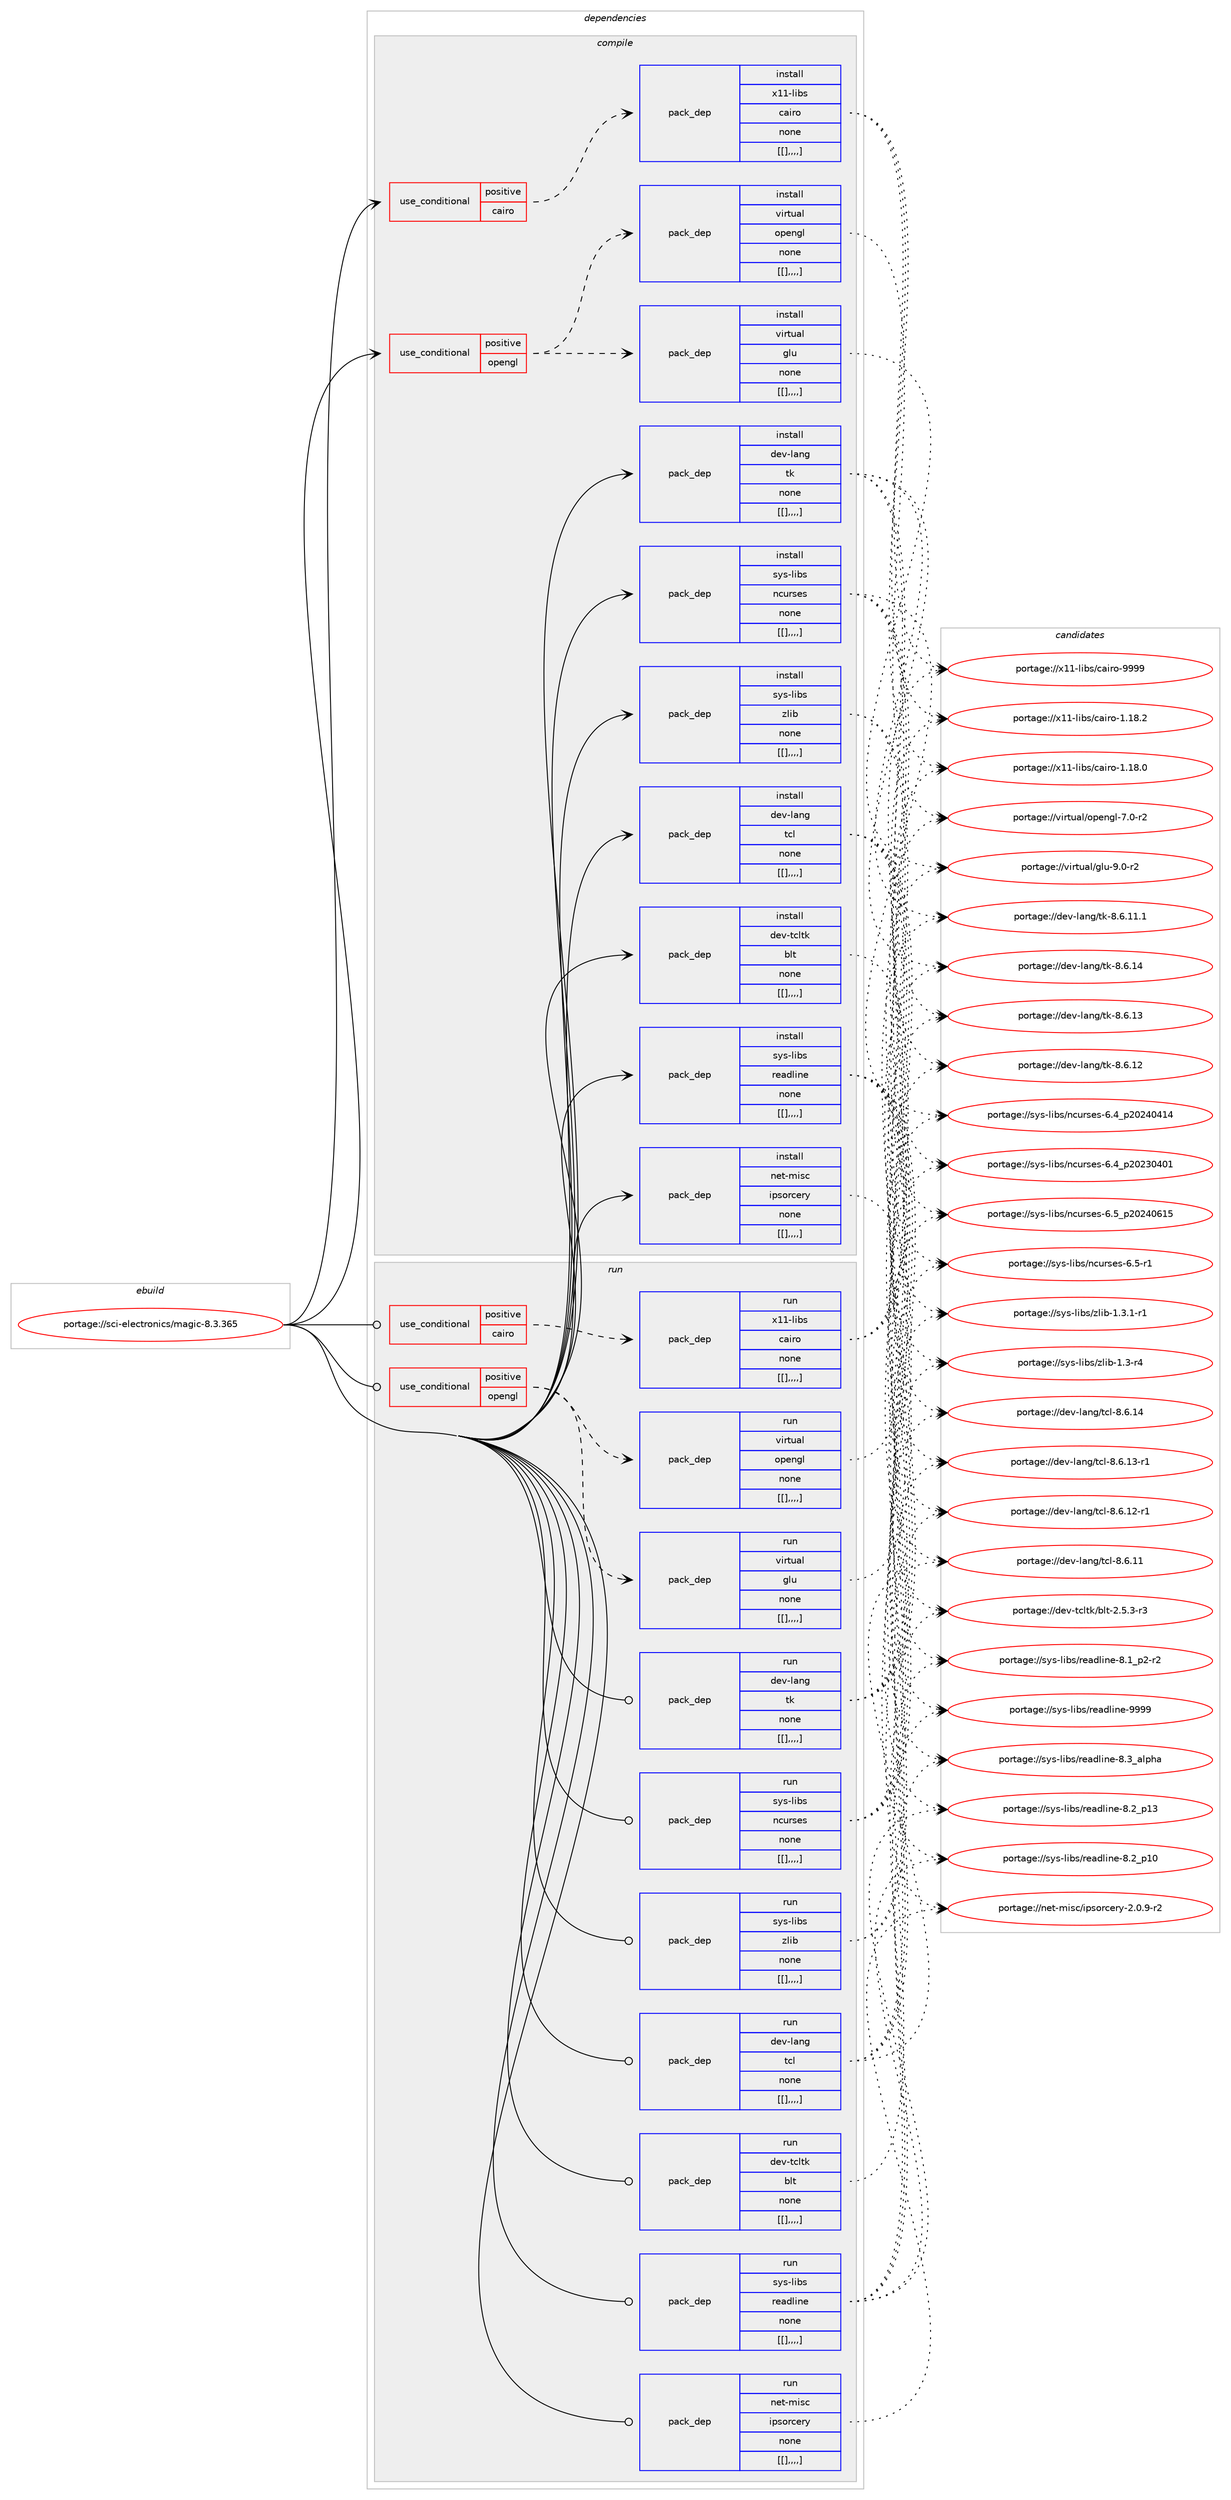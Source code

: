 digraph prolog {

# *************
# Graph options
# *************

newrank=true;
concentrate=true;
compound=true;
graph [rankdir=LR,fontname=Helvetica,fontsize=10,ranksep=1.5];#, ranksep=2.5, nodesep=0.2];
edge  [arrowhead=vee];
node  [fontname=Helvetica,fontsize=10];

# **********
# The ebuild
# **********

subgraph cluster_leftcol {
color=gray;
label=<<i>ebuild</i>>;
id [label="portage://sci-electronics/magic-8.3.365", color=red, width=4, href="../sci-electronics/magic-8.3.365.svg"];
}

# ****************
# The dependencies
# ****************

subgraph cluster_midcol {
color=gray;
label=<<i>dependencies</i>>;
subgraph cluster_compile {
fillcolor="#eeeeee";
style=filled;
label=<<i>compile</i>>;
subgraph cond108313 {
dependency411214 [label=<<TABLE BORDER="0" CELLBORDER="1" CELLSPACING="0" CELLPADDING="4"><TR><TD ROWSPAN="3" CELLPADDING="10">use_conditional</TD></TR><TR><TD>positive</TD></TR><TR><TD>cairo</TD></TR></TABLE>>, shape=none, color=red];
subgraph pack299931 {
dependency411215 [label=<<TABLE BORDER="0" CELLBORDER="1" CELLSPACING="0" CELLPADDING="4" WIDTH="220"><TR><TD ROWSPAN="6" CELLPADDING="30">pack_dep</TD></TR><TR><TD WIDTH="110">install</TD></TR><TR><TD>x11-libs</TD></TR><TR><TD>cairo</TD></TR><TR><TD>none</TD></TR><TR><TD>[[],,,,]</TD></TR></TABLE>>, shape=none, color=blue];
}
dependency411214:e -> dependency411215:w [weight=20,style="dashed",arrowhead="vee"];
}
id:e -> dependency411214:w [weight=20,style="solid",arrowhead="vee"];
subgraph cond108314 {
dependency411216 [label=<<TABLE BORDER="0" CELLBORDER="1" CELLSPACING="0" CELLPADDING="4"><TR><TD ROWSPAN="3" CELLPADDING="10">use_conditional</TD></TR><TR><TD>positive</TD></TR><TR><TD>opengl</TD></TR></TABLE>>, shape=none, color=red];
subgraph pack299932 {
dependency411217 [label=<<TABLE BORDER="0" CELLBORDER="1" CELLSPACING="0" CELLPADDING="4" WIDTH="220"><TR><TD ROWSPAN="6" CELLPADDING="30">pack_dep</TD></TR><TR><TD WIDTH="110">install</TD></TR><TR><TD>virtual</TD></TR><TR><TD>glu</TD></TR><TR><TD>none</TD></TR><TR><TD>[[],,,,]</TD></TR></TABLE>>, shape=none, color=blue];
}
dependency411216:e -> dependency411217:w [weight=20,style="dashed",arrowhead="vee"];
subgraph pack299933 {
dependency411218 [label=<<TABLE BORDER="0" CELLBORDER="1" CELLSPACING="0" CELLPADDING="4" WIDTH="220"><TR><TD ROWSPAN="6" CELLPADDING="30">pack_dep</TD></TR><TR><TD WIDTH="110">install</TD></TR><TR><TD>virtual</TD></TR><TR><TD>opengl</TD></TR><TR><TD>none</TD></TR><TR><TD>[[],,,,]</TD></TR></TABLE>>, shape=none, color=blue];
}
dependency411216:e -> dependency411218:w [weight=20,style="dashed",arrowhead="vee"];
}
id:e -> dependency411216:w [weight=20,style="solid",arrowhead="vee"];
subgraph pack299934 {
dependency411219 [label=<<TABLE BORDER="0" CELLBORDER="1" CELLSPACING="0" CELLPADDING="4" WIDTH="220"><TR><TD ROWSPAN="6" CELLPADDING="30">pack_dep</TD></TR><TR><TD WIDTH="110">install</TD></TR><TR><TD>dev-lang</TD></TR><TR><TD>tcl</TD></TR><TR><TD>none</TD></TR><TR><TD>[[],,,,]</TD></TR></TABLE>>, shape=none, color=blue];
}
id:e -> dependency411219:w [weight=20,style="solid",arrowhead="vee"];
subgraph pack299935 {
dependency411220 [label=<<TABLE BORDER="0" CELLBORDER="1" CELLSPACING="0" CELLPADDING="4" WIDTH="220"><TR><TD ROWSPAN="6" CELLPADDING="30">pack_dep</TD></TR><TR><TD WIDTH="110">install</TD></TR><TR><TD>dev-lang</TD></TR><TR><TD>tk</TD></TR><TR><TD>none</TD></TR><TR><TD>[[],,,,]</TD></TR></TABLE>>, shape=none, color=blue];
}
id:e -> dependency411220:w [weight=20,style="solid",arrowhead="vee"];
subgraph pack299936 {
dependency411221 [label=<<TABLE BORDER="0" CELLBORDER="1" CELLSPACING="0" CELLPADDING="4" WIDTH="220"><TR><TD ROWSPAN="6" CELLPADDING="30">pack_dep</TD></TR><TR><TD WIDTH="110">install</TD></TR><TR><TD>dev-tcltk</TD></TR><TR><TD>blt</TD></TR><TR><TD>none</TD></TR><TR><TD>[[],,,,]</TD></TR></TABLE>>, shape=none, color=blue];
}
id:e -> dependency411221:w [weight=20,style="solid",arrowhead="vee"];
subgraph pack299937 {
dependency411222 [label=<<TABLE BORDER="0" CELLBORDER="1" CELLSPACING="0" CELLPADDING="4" WIDTH="220"><TR><TD ROWSPAN="6" CELLPADDING="30">pack_dep</TD></TR><TR><TD WIDTH="110">install</TD></TR><TR><TD>sys-libs</TD></TR><TR><TD>ncurses</TD></TR><TR><TD>none</TD></TR><TR><TD>[[],,,,]</TD></TR></TABLE>>, shape=none, color=blue];
}
id:e -> dependency411222:w [weight=20,style="solid",arrowhead="vee"];
subgraph pack299938 {
dependency411223 [label=<<TABLE BORDER="0" CELLBORDER="1" CELLSPACING="0" CELLPADDING="4" WIDTH="220"><TR><TD ROWSPAN="6" CELLPADDING="30">pack_dep</TD></TR><TR><TD WIDTH="110">install</TD></TR><TR><TD>sys-libs</TD></TR><TR><TD>readline</TD></TR><TR><TD>none</TD></TR><TR><TD>[[],,,,]</TD></TR></TABLE>>, shape=none, color=blue];
}
id:e -> dependency411223:w [weight=20,style="solid",arrowhead="vee"];
subgraph pack299939 {
dependency411224 [label=<<TABLE BORDER="0" CELLBORDER="1" CELLSPACING="0" CELLPADDING="4" WIDTH="220"><TR><TD ROWSPAN="6" CELLPADDING="30">pack_dep</TD></TR><TR><TD WIDTH="110">install</TD></TR><TR><TD>sys-libs</TD></TR><TR><TD>zlib</TD></TR><TR><TD>none</TD></TR><TR><TD>[[],,,,]</TD></TR></TABLE>>, shape=none, color=blue];
}
id:e -> dependency411224:w [weight=20,style="solid",arrowhead="vee"];
subgraph pack299940 {
dependency411225 [label=<<TABLE BORDER="0" CELLBORDER="1" CELLSPACING="0" CELLPADDING="4" WIDTH="220"><TR><TD ROWSPAN="6" CELLPADDING="30">pack_dep</TD></TR><TR><TD WIDTH="110">install</TD></TR><TR><TD>net-misc</TD></TR><TR><TD>ipsorcery</TD></TR><TR><TD>none</TD></TR><TR><TD>[[],,,,]</TD></TR></TABLE>>, shape=none, color=blue];
}
id:e -> dependency411225:w [weight=20,style="solid",arrowhead="vee"];
}
subgraph cluster_compileandrun {
fillcolor="#eeeeee";
style=filled;
label=<<i>compile and run</i>>;
}
subgraph cluster_run {
fillcolor="#eeeeee";
style=filled;
label=<<i>run</i>>;
subgraph cond108315 {
dependency411226 [label=<<TABLE BORDER="0" CELLBORDER="1" CELLSPACING="0" CELLPADDING="4"><TR><TD ROWSPAN="3" CELLPADDING="10">use_conditional</TD></TR><TR><TD>positive</TD></TR><TR><TD>cairo</TD></TR></TABLE>>, shape=none, color=red];
subgraph pack299941 {
dependency411227 [label=<<TABLE BORDER="0" CELLBORDER="1" CELLSPACING="0" CELLPADDING="4" WIDTH="220"><TR><TD ROWSPAN="6" CELLPADDING="30">pack_dep</TD></TR><TR><TD WIDTH="110">run</TD></TR><TR><TD>x11-libs</TD></TR><TR><TD>cairo</TD></TR><TR><TD>none</TD></TR><TR><TD>[[],,,,]</TD></TR></TABLE>>, shape=none, color=blue];
}
dependency411226:e -> dependency411227:w [weight=20,style="dashed",arrowhead="vee"];
}
id:e -> dependency411226:w [weight=20,style="solid",arrowhead="odot"];
subgraph cond108316 {
dependency411228 [label=<<TABLE BORDER="0" CELLBORDER="1" CELLSPACING="0" CELLPADDING="4"><TR><TD ROWSPAN="3" CELLPADDING="10">use_conditional</TD></TR><TR><TD>positive</TD></TR><TR><TD>opengl</TD></TR></TABLE>>, shape=none, color=red];
subgraph pack299942 {
dependency411229 [label=<<TABLE BORDER="0" CELLBORDER="1" CELLSPACING="0" CELLPADDING="4" WIDTH="220"><TR><TD ROWSPAN="6" CELLPADDING="30">pack_dep</TD></TR><TR><TD WIDTH="110">run</TD></TR><TR><TD>virtual</TD></TR><TR><TD>glu</TD></TR><TR><TD>none</TD></TR><TR><TD>[[],,,,]</TD></TR></TABLE>>, shape=none, color=blue];
}
dependency411228:e -> dependency411229:w [weight=20,style="dashed",arrowhead="vee"];
subgraph pack299943 {
dependency411230 [label=<<TABLE BORDER="0" CELLBORDER="1" CELLSPACING="0" CELLPADDING="4" WIDTH="220"><TR><TD ROWSPAN="6" CELLPADDING="30">pack_dep</TD></TR><TR><TD WIDTH="110">run</TD></TR><TR><TD>virtual</TD></TR><TR><TD>opengl</TD></TR><TR><TD>none</TD></TR><TR><TD>[[],,,,]</TD></TR></TABLE>>, shape=none, color=blue];
}
dependency411228:e -> dependency411230:w [weight=20,style="dashed",arrowhead="vee"];
}
id:e -> dependency411228:w [weight=20,style="solid",arrowhead="odot"];
subgraph pack299944 {
dependency411231 [label=<<TABLE BORDER="0" CELLBORDER="1" CELLSPACING="0" CELLPADDING="4" WIDTH="220"><TR><TD ROWSPAN="6" CELLPADDING="30">pack_dep</TD></TR><TR><TD WIDTH="110">run</TD></TR><TR><TD>dev-lang</TD></TR><TR><TD>tcl</TD></TR><TR><TD>none</TD></TR><TR><TD>[[],,,,]</TD></TR></TABLE>>, shape=none, color=blue];
}
id:e -> dependency411231:w [weight=20,style="solid",arrowhead="odot"];
subgraph pack299945 {
dependency411232 [label=<<TABLE BORDER="0" CELLBORDER="1" CELLSPACING="0" CELLPADDING="4" WIDTH="220"><TR><TD ROWSPAN="6" CELLPADDING="30">pack_dep</TD></TR><TR><TD WIDTH="110">run</TD></TR><TR><TD>dev-lang</TD></TR><TR><TD>tk</TD></TR><TR><TD>none</TD></TR><TR><TD>[[],,,,]</TD></TR></TABLE>>, shape=none, color=blue];
}
id:e -> dependency411232:w [weight=20,style="solid",arrowhead="odot"];
subgraph pack299946 {
dependency411233 [label=<<TABLE BORDER="0" CELLBORDER="1" CELLSPACING="0" CELLPADDING="4" WIDTH="220"><TR><TD ROWSPAN="6" CELLPADDING="30">pack_dep</TD></TR><TR><TD WIDTH="110">run</TD></TR><TR><TD>dev-tcltk</TD></TR><TR><TD>blt</TD></TR><TR><TD>none</TD></TR><TR><TD>[[],,,,]</TD></TR></TABLE>>, shape=none, color=blue];
}
id:e -> dependency411233:w [weight=20,style="solid",arrowhead="odot"];
subgraph pack299947 {
dependency411234 [label=<<TABLE BORDER="0" CELLBORDER="1" CELLSPACING="0" CELLPADDING="4" WIDTH="220"><TR><TD ROWSPAN="6" CELLPADDING="30">pack_dep</TD></TR><TR><TD WIDTH="110">run</TD></TR><TR><TD>sys-libs</TD></TR><TR><TD>ncurses</TD></TR><TR><TD>none</TD></TR><TR><TD>[[],,,,]</TD></TR></TABLE>>, shape=none, color=blue];
}
id:e -> dependency411234:w [weight=20,style="solid",arrowhead="odot"];
subgraph pack299948 {
dependency411235 [label=<<TABLE BORDER="0" CELLBORDER="1" CELLSPACING="0" CELLPADDING="4" WIDTH="220"><TR><TD ROWSPAN="6" CELLPADDING="30">pack_dep</TD></TR><TR><TD WIDTH="110">run</TD></TR><TR><TD>sys-libs</TD></TR><TR><TD>readline</TD></TR><TR><TD>none</TD></TR><TR><TD>[[],,,,]</TD></TR></TABLE>>, shape=none, color=blue];
}
id:e -> dependency411235:w [weight=20,style="solid",arrowhead="odot"];
subgraph pack299949 {
dependency411236 [label=<<TABLE BORDER="0" CELLBORDER="1" CELLSPACING="0" CELLPADDING="4" WIDTH="220"><TR><TD ROWSPAN="6" CELLPADDING="30">pack_dep</TD></TR><TR><TD WIDTH="110">run</TD></TR><TR><TD>sys-libs</TD></TR><TR><TD>zlib</TD></TR><TR><TD>none</TD></TR><TR><TD>[[],,,,]</TD></TR></TABLE>>, shape=none, color=blue];
}
id:e -> dependency411236:w [weight=20,style="solid",arrowhead="odot"];
subgraph pack299950 {
dependency411237 [label=<<TABLE BORDER="0" CELLBORDER="1" CELLSPACING="0" CELLPADDING="4" WIDTH="220"><TR><TD ROWSPAN="6" CELLPADDING="30">pack_dep</TD></TR><TR><TD WIDTH="110">run</TD></TR><TR><TD>net-misc</TD></TR><TR><TD>ipsorcery</TD></TR><TR><TD>none</TD></TR><TR><TD>[[],,,,]</TD></TR></TABLE>>, shape=none, color=blue];
}
id:e -> dependency411237:w [weight=20,style="solid",arrowhead="odot"];
}
}

# **************
# The candidates
# **************

subgraph cluster_choices {
rank=same;
color=gray;
label=<<i>candidates</i>>;

subgraph choice299931 {
color=black;
nodesep=1;
choice120494945108105981154799971051141114557575757 [label="portage://x11-libs/cairo-9999", color=red, width=4,href="../x11-libs/cairo-9999.svg"];
choice1204949451081059811547999710511411145494649564650 [label="portage://x11-libs/cairo-1.18.2", color=red, width=4,href="../x11-libs/cairo-1.18.2.svg"];
choice1204949451081059811547999710511411145494649564648 [label="portage://x11-libs/cairo-1.18.0", color=red, width=4,href="../x11-libs/cairo-1.18.0.svg"];
dependency411215:e -> choice120494945108105981154799971051141114557575757:w [style=dotted,weight="100"];
dependency411215:e -> choice1204949451081059811547999710511411145494649564650:w [style=dotted,weight="100"];
dependency411215:e -> choice1204949451081059811547999710511411145494649564648:w [style=dotted,weight="100"];
}
subgraph choice299932 {
color=black;
nodesep=1;
choice1181051141161179710847103108117455746484511450 [label="portage://virtual/glu-9.0-r2", color=red, width=4,href="../virtual/glu-9.0-r2.svg"];
dependency411217:e -> choice1181051141161179710847103108117455746484511450:w [style=dotted,weight="100"];
}
subgraph choice299933 {
color=black;
nodesep=1;
choice1181051141161179710847111112101110103108455546484511450 [label="portage://virtual/opengl-7.0-r2", color=red, width=4,href="../virtual/opengl-7.0-r2.svg"];
dependency411218:e -> choice1181051141161179710847111112101110103108455546484511450:w [style=dotted,weight="100"];
}
subgraph choice299934 {
color=black;
nodesep=1;
choice1001011184510897110103471169910845564654464952 [label="portage://dev-lang/tcl-8.6.14", color=red, width=4,href="../dev-lang/tcl-8.6.14.svg"];
choice10010111845108971101034711699108455646544649514511449 [label="portage://dev-lang/tcl-8.6.13-r1", color=red, width=4,href="../dev-lang/tcl-8.6.13-r1.svg"];
choice10010111845108971101034711699108455646544649504511449 [label="portage://dev-lang/tcl-8.6.12-r1", color=red, width=4,href="../dev-lang/tcl-8.6.12-r1.svg"];
choice1001011184510897110103471169910845564654464949 [label="portage://dev-lang/tcl-8.6.11", color=red, width=4,href="../dev-lang/tcl-8.6.11.svg"];
dependency411219:e -> choice1001011184510897110103471169910845564654464952:w [style=dotted,weight="100"];
dependency411219:e -> choice10010111845108971101034711699108455646544649514511449:w [style=dotted,weight="100"];
dependency411219:e -> choice10010111845108971101034711699108455646544649504511449:w [style=dotted,weight="100"];
dependency411219:e -> choice1001011184510897110103471169910845564654464949:w [style=dotted,weight="100"];
}
subgraph choice299935 {
color=black;
nodesep=1;
choice10010111845108971101034711610745564654464952 [label="portage://dev-lang/tk-8.6.14", color=red, width=4,href="../dev-lang/tk-8.6.14.svg"];
choice10010111845108971101034711610745564654464951 [label="portage://dev-lang/tk-8.6.13", color=red, width=4,href="../dev-lang/tk-8.6.13.svg"];
choice10010111845108971101034711610745564654464950 [label="portage://dev-lang/tk-8.6.12", color=red, width=4,href="../dev-lang/tk-8.6.12.svg"];
choice100101118451089711010347116107455646544649494649 [label="portage://dev-lang/tk-8.6.11.1", color=red, width=4,href="../dev-lang/tk-8.6.11.1.svg"];
dependency411220:e -> choice10010111845108971101034711610745564654464952:w [style=dotted,weight="100"];
dependency411220:e -> choice10010111845108971101034711610745564654464951:w [style=dotted,weight="100"];
dependency411220:e -> choice10010111845108971101034711610745564654464950:w [style=dotted,weight="100"];
dependency411220:e -> choice100101118451089711010347116107455646544649494649:w [style=dotted,weight="100"];
}
subgraph choice299936 {
color=black;
nodesep=1;
choice100101118451169910811610747981081164550465346514511451 [label="portage://dev-tcltk/blt-2.5.3-r3", color=red, width=4,href="../dev-tcltk/blt-2.5.3-r3.svg"];
dependency411221:e -> choice100101118451169910811610747981081164550465346514511451:w [style=dotted,weight="100"];
}
subgraph choice299937 {
color=black;
nodesep=1;
choice1151211154510810598115471109911711411510111545544653951125048505248544953 [label="portage://sys-libs/ncurses-6.5_p20240615", color=red, width=4,href="../sys-libs/ncurses-6.5_p20240615.svg"];
choice11512111545108105981154711099117114115101115455446534511449 [label="portage://sys-libs/ncurses-6.5-r1", color=red, width=4,href="../sys-libs/ncurses-6.5-r1.svg"];
choice1151211154510810598115471109911711411510111545544652951125048505248524952 [label="portage://sys-libs/ncurses-6.4_p20240414", color=red, width=4,href="../sys-libs/ncurses-6.4_p20240414.svg"];
choice1151211154510810598115471109911711411510111545544652951125048505148524849 [label="portage://sys-libs/ncurses-6.4_p20230401", color=red, width=4,href="../sys-libs/ncurses-6.4_p20230401.svg"];
dependency411222:e -> choice1151211154510810598115471109911711411510111545544653951125048505248544953:w [style=dotted,weight="100"];
dependency411222:e -> choice11512111545108105981154711099117114115101115455446534511449:w [style=dotted,weight="100"];
dependency411222:e -> choice1151211154510810598115471109911711411510111545544652951125048505248524952:w [style=dotted,weight="100"];
dependency411222:e -> choice1151211154510810598115471109911711411510111545544652951125048505148524849:w [style=dotted,weight="100"];
}
subgraph choice299938 {
color=black;
nodesep=1;
choice115121115451081059811547114101971001081051101014557575757 [label="portage://sys-libs/readline-9999", color=red, width=4,href="../sys-libs/readline-9999.svg"];
choice1151211154510810598115471141019710010810511010145564651959710811210497 [label="portage://sys-libs/readline-8.3_alpha", color=red, width=4,href="../sys-libs/readline-8.3_alpha.svg"];
choice1151211154510810598115471141019710010810511010145564650951124951 [label="portage://sys-libs/readline-8.2_p13", color=red, width=4,href="../sys-libs/readline-8.2_p13.svg"];
choice1151211154510810598115471141019710010810511010145564650951124948 [label="portage://sys-libs/readline-8.2_p10", color=red, width=4,href="../sys-libs/readline-8.2_p10.svg"];
choice115121115451081059811547114101971001081051101014556464995112504511450 [label="portage://sys-libs/readline-8.1_p2-r2", color=red, width=4,href="../sys-libs/readline-8.1_p2-r2.svg"];
dependency411223:e -> choice115121115451081059811547114101971001081051101014557575757:w [style=dotted,weight="100"];
dependency411223:e -> choice1151211154510810598115471141019710010810511010145564651959710811210497:w [style=dotted,weight="100"];
dependency411223:e -> choice1151211154510810598115471141019710010810511010145564650951124951:w [style=dotted,weight="100"];
dependency411223:e -> choice1151211154510810598115471141019710010810511010145564650951124948:w [style=dotted,weight="100"];
dependency411223:e -> choice115121115451081059811547114101971001081051101014556464995112504511450:w [style=dotted,weight="100"];
}
subgraph choice299939 {
color=black;
nodesep=1;
choice115121115451081059811547122108105984549465146494511449 [label="portage://sys-libs/zlib-1.3.1-r1", color=red, width=4,href="../sys-libs/zlib-1.3.1-r1.svg"];
choice11512111545108105981154712210810598454946514511452 [label="portage://sys-libs/zlib-1.3-r4", color=red, width=4,href="../sys-libs/zlib-1.3-r4.svg"];
dependency411224:e -> choice115121115451081059811547122108105984549465146494511449:w [style=dotted,weight="100"];
dependency411224:e -> choice11512111545108105981154712210810598454946514511452:w [style=dotted,weight="100"];
}
subgraph choice299940 {
color=black;
nodesep=1;
choice110101116451091051159947105112115111114991011141214550464846574511450 [label="portage://net-misc/ipsorcery-2.0.9-r2", color=red, width=4,href="../net-misc/ipsorcery-2.0.9-r2.svg"];
dependency411225:e -> choice110101116451091051159947105112115111114991011141214550464846574511450:w [style=dotted,weight="100"];
}
subgraph choice299941 {
color=black;
nodesep=1;
choice120494945108105981154799971051141114557575757 [label="portage://x11-libs/cairo-9999", color=red, width=4,href="../x11-libs/cairo-9999.svg"];
choice1204949451081059811547999710511411145494649564650 [label="portage://x11-libs/cairo-1.18.2", color=red, width=4,href="../x11-libs/cairo-1.18.2.svg"];
choice1204949451081059811547999710511411145494649564648 [label="portage://x11-libs/cairo-1.18.0", color=red, width=4,href="../x11-libs/cairo-1.18.0.svg"];
dependency411227:e -> choice120494945108105981154799971051141114557575757:w [style=dotted,weight="100"];
dependency411227:e -> choice1204949451081059811547999710511411145494649564650:w [style=dotted,weight="100"];
dependency411227:e -> choice1204949451081059811547999710511411145494649564648:w [style=dotted,weight="100"];
}
subgraph choice299942 {
color=black;
nodesep=1;
choice1181051141161179710847103108117455746484511450 [label="portage://virtual/glu-9.0-r2", color=red, width=4,href="../virtual/glu-9.0-r2.svg"];
dependency411229:e -> choice1181051141161179710847103108117455746484511450:w [style=dotted,weight="100"];
}
subgraph choice299943 {
color=black;
nodesep=1;
choice1181051141161179710847111112101110103108455546484511450 [label="portage://virtual/opengl-7.0-r2", color=red, width=4,href="../virtual/opengl-7.0-r2.svg"];
dependency411230:e -> choice1181051141161179710847111112101110103108455546484511450:w [style=dotted,weight="100"];
}
subgraph choice299944 {
color=black;
nodesep=1;
choice1001011184510897110103471169910845564654464952 [label="portage://dev-lang/tcl-8.6.14", color=red, width=4,href="../dev-lang/tcl-8.6.14.svg"];
choice10010111845108971101034711699108455646544649514511449 [label="portage://dev-lang/tcl-8.6.13-r1", color=red, width=4,href="../dev-lang/tcl-8.6.13-r1.svg"];
choice10010111845108971101034711699108455646544649504511449 [label="portage://dev-lang/tcl-8.6.12-r1", color=red, width=4,href="../dev-lang/tcl-8.6.12-r1.svg"];
choice1001011184510897110103471169910845564654464949 [label="portage://dev-lang/tcl-8.6.11", color=red, width=4,href="../dev-lang/tcl-8.6.11.svg"];
dependency411231:e -> choice1001011184510897110103471169910845564654464952:w [style=dotted,weight="100"];
dependency411231:e -> choice10010111845108971101034711699108455646544649514511449:w [style=dotted,weight="100"];
dependency411231:e -> choice10010111845108971101034711699108455646544649504511449:w [style=dotted,weight="100"];
dependency411231:e -> choice1001011184510897110103471169910845564654464949:w [style=dotted,weight="100"];
}
subgraph choice299945 {
color=black;
nodesep=1;
choice10010111845108971101034711610745564654464952 [label="portage://dev-lang/tk-8.6.14", color=red, width=4,href="../dev-lang/tk-8.6.14.svg"];
choice10010111845108971101034711610745564654464951 [label="portage://dev-lang/tk-8.6.13", color=red, width=4,href="../dev-lang/tk-8.6.13.svg"];
choice10010111845108971101034711610745564654464950 [label="portage://dev-lang/tk-8.6.12", color=red, width=4,href="../dev-lang/tk-8.6.12.svg"];
choice100101118451089711010347116107455646544649494649 [label="portage://dev-lang/tk-8.6.11.1", color=red, width=4,href="../dev-lang/tk-8.6.11.1.svg"];
dependency411232:e -> choice10010111845108971101034711610745564654464952:w [style=dotted,weight="100"];
dependency411232:e -> choice10010111845108971101034711610745564654464951:w [style=dotted,weight="100"];
dependency411232:e -> choice10010111845108971101034711610745564654464950:w [style=dotted,weight="100"];
dependency411232:e -> choice100101118451089711010347116107455646544649494649:w [style=dotted,weight="100"];
}
subgraph choice299946 {
color=black;
nodesep=1;
choice100101118451169910811610747981081164550465346514511451 [label="portage://dev-tcltk/blt-2.5.3-r3", color=red, width=4,href="../dev-tcltk/blt-2.5.3-r3.svg"];
dependency411233:e -> choice100101118451169910811610747981081164550465346514511451:w [style=dotted,weight="100"];
}
subgraph choice299947 {
color=black;
nodesep=1;
choice1151211154510810598115471109911711411510111545544653951125048505248544953 [label="portage://sys-libs/ncurses-6.5_p20240615", color=red, width=4,href="../sys-libs/ncurses-6.5_p20240615.svg"];
choice11512111545108105981154711099117114115101115455446534511449 [label="portage://sys-libs/ncurses-6.5-r1", color=red, width=4,href="../sys-libs/ncurses-6.5-r1.svg"];
choice1151211154510810598115471109911711411510111545544652951125048505248524952 [label="portage://sys-libs/ncurses-6.4_p20240414", color=red, width=4,href="../sys-libs/ncurses-6.4_p20240414.svg"];
choice1151211154510810598115471109911711411510111545544652951125048505148524849 [label="portage://sys-libs/ncurses-6.4_p20230401", color=red, width=4,href="../sys-libs/ncurses-6.4_p20230401.svg"];
dependency411234:e -> choice1151211154510810598115471109911711411510111545544653951125048505248544953:w [style=dotted,weight="100"];
dependency411234:e -> choice11512111545108105981154711099117114115101115455446534511449:w [style=dotted,weight="100"];
dependency411234:e -> choice1151211154510810598115471109911711411510111545544652951125048505248524952:w [style=dotted,weight="100"];
dependency411234:e -> choice1151211154510810598115471109911711411510111545544652951125048505148524849:w [style=dotted,weight="100"];
}
subgraph choice299948 {
color=black;
nodesep=1;
choice115121115451081059811547114101971001081051101014557575757 [label="portage://sys-libs/readline-9999", color=red, width=4,href="../sys-libs/readline-9999.svg"];
choice1151211154510810598115471141019710010810511010145564651959710811210497 [label="portage://sys-libs/readline-8.3_alpha", color=red, width=4,href="../sys-libs/readline-8.3_alpha.svg"];
choice1151211154510810598115471141019710010810511010145564650951124951 [label="portage://sys-libs/readline-8.2_p13", color=red, width=4,href="../sys-libs/readline-8.2_p13.svg"];
choice1151211154510810598115471141019710010810511010145564650951124948 [label="portage://sys-libs/readline-8.2_p10", color=red, width=4,href="../sys-libs/readline-8.2_p10.svg"];
choice115121115451081059811547114101971001081051101014556464995112504511450 [label="portage://sys-libs/readline-8.1_p2-r2", color=red, width=4,href="../sys-libs/readline-8.1_p2-r2.svg"];
dependency411235:e -> choice115121115451081059811547114101971001081051101014557575757:w [style=dotted,weight="100"];
dependency411235:e -> choice1151211154510810598115471141019710010810511010145564651959710811210497:w [style=dotted,weight="100"];
dependency411235:e -> choice1151211154510810598115471141019710010810511010145564650951124951:w [style=dotted,weight="100"];
dependency411235:e -> choice1151211154510810598115471141019710010810511010145564650951124948:w [style=dotted,weight="100"];
dependency411235:e -> choice115121115451081059811547114101971001081051101014556464995112504511450:w [style=dotted,weight="100"];
}
subgraph choice299949 {
color=black;
nodesep=1;
choice115121115451081059811547122108105984549465146494511449 [label="portage://sys-libs/zlib-1.3.1-r1", color=red, width=4,href="../sys-libs/zlib-1.3.1-r1.svg"];
choice11512111545108105981154712210810598454946514511452 [label="portage://sys-libs/zlib-1.3-r4", color=red, width=4,href="../sys-libs/zlib-1.3-r4.svg"];
dependency411236:e -> choice115121115451081059811547122108105984549465146494511449:w [style=dotted,weight="100"];
dependency411236:e -> choice11512111545108105981154712210810598454946514511452:w [style=dotted,weight="100"];
}
subgraph choice299950 {
color=black;
nodesep=1;
choice110101116451091051159947105112115111114991011141214550464846574511450 [label="portage://net-misc/ipsorcery-2.0.9-r2", color=red, width=4,href="../net-misc/ipsorcery-2.0.9-r2.svg"];
dependency411237:e -> choice110101116451091051159947105112115111114991011141214550464846574511450:w [style=dotted,weight="100"];
}
}

}
